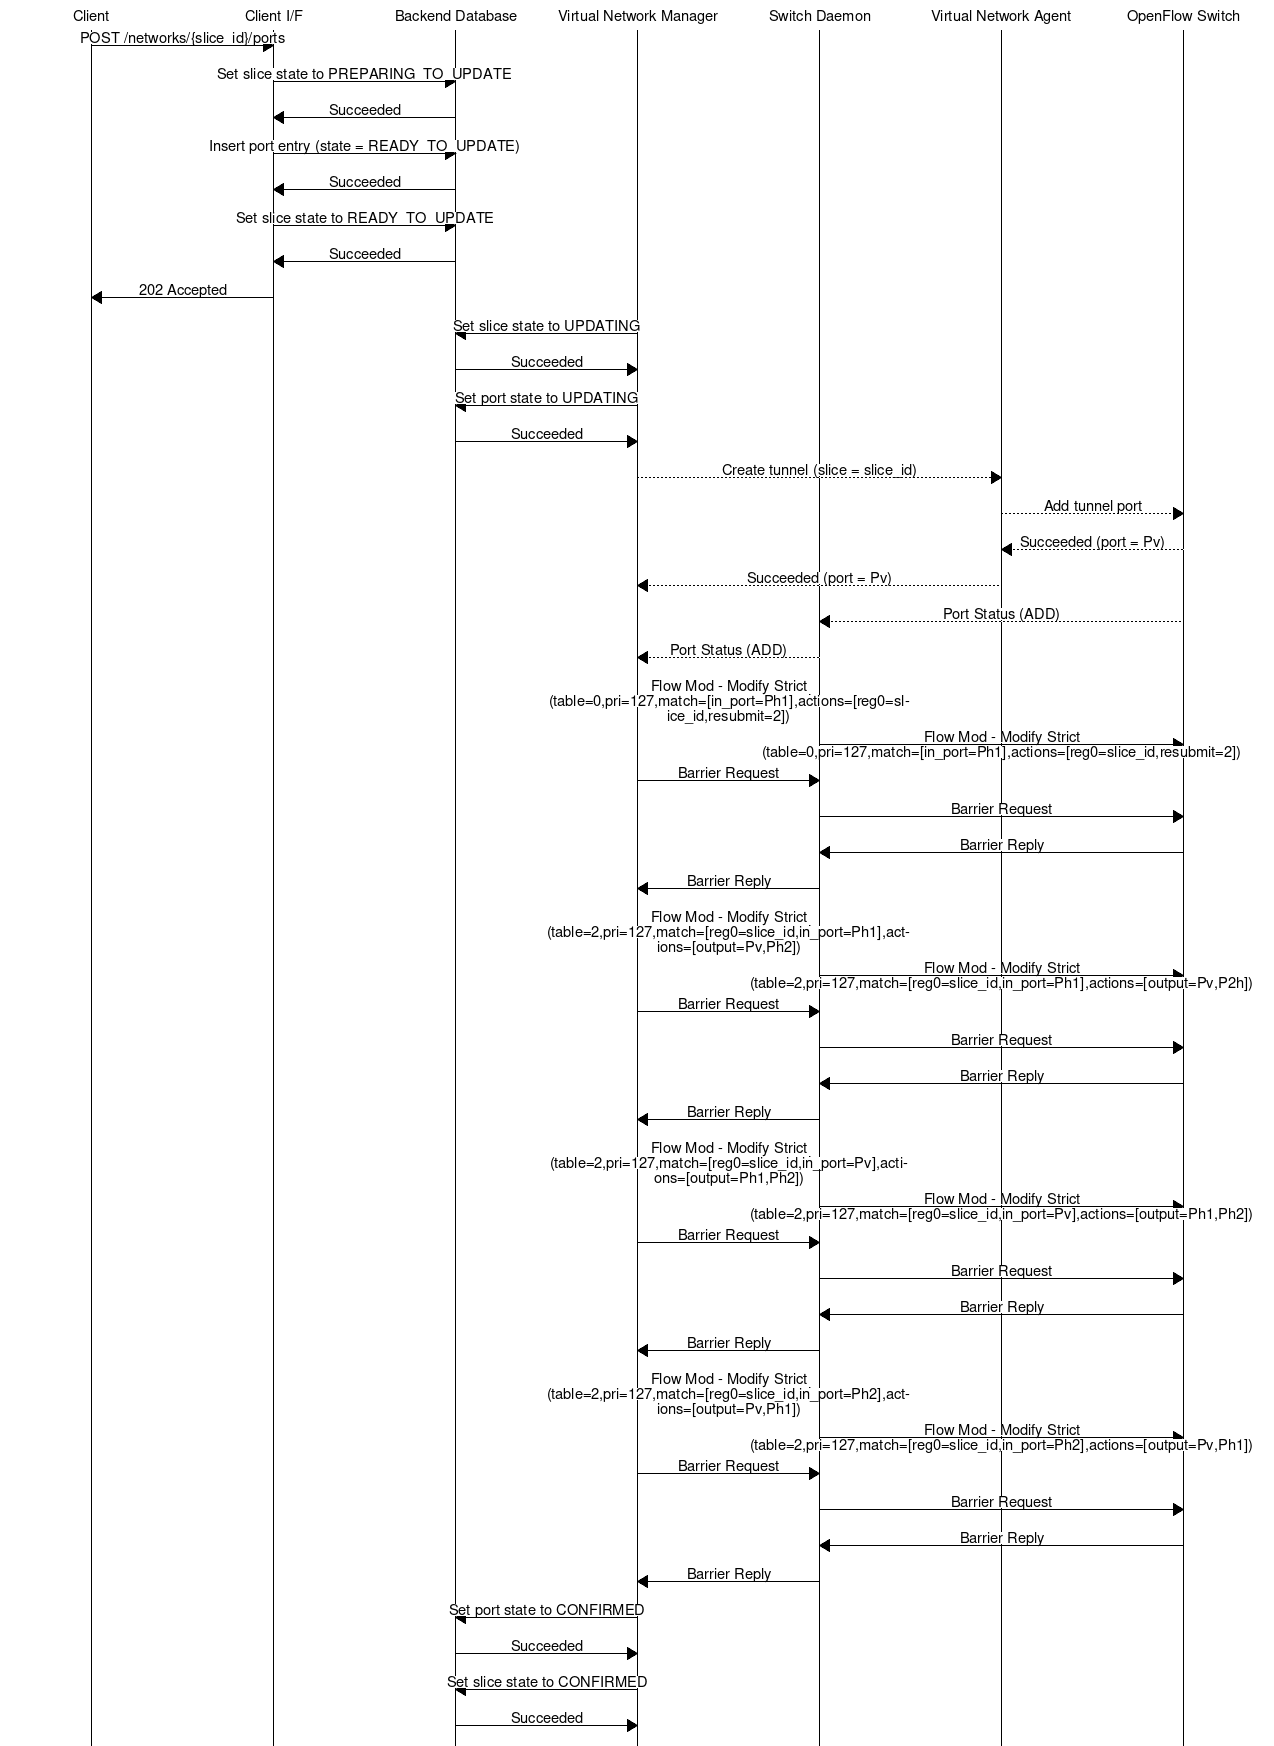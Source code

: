 /*
 * Message sequence diagram for adding a port to a virtual network slice
 *
 * Author: Yasunobu Chiba
 *
 * Copyright (C) 2012 NEC Corporation
 * NEC Confidential
 */

msc {
  width = "1280", wordwraparcs = "true";

  C [ label = "Client" ],
  CIF [ label = "Client I/F" ],
  DB [ label = "Backend Database" ],
  VNM [ label = "Virtual Network Manager" ],
  SD [ label = "Switch Daemon" ],
  VNA [ label = "Virtual Network Agent" ],
  SW [ label = "OpenFlow Switch" ];

  C => CIF [ label = "POST /networks/{slice_id}/ports" ];
  CIF => DB [ label = "Set slice state to PREPARING_TO_UPDATE" ];
  DB => CIF [ label = "Succeeded" ];
  CIF => DB [ label = "Insert port entry (state = READY_TO_UPDATE)" ];
  DB => CIF [ label = "Succeeded" ];
  CIF => DB [ label = "Set slice state to READY_TO_UPDATE" ];
  DB => CIF [ label = "Succeeded" ];
  CIF => C [ label = "202 Accepted" ];

  VNM => DB [ label = "Set slice state to UPDATING" ];
  DB => VNM [ label = "Succeeded" ];
  VNM => DB [ label = "Set port state to UPDATING" ];
  DB => VNM [ label = "Succeeded" ];

  VNM >> VNA [ label = "Create tunnel (slice = slice_id)" ];
  VNA >> SW [ label = "Add tunnel port" ];
  SW >> VNA [ label = "Succeeded (port = Pv)" ];
  VNA >> VNM [ label = "Succeeded (port = Pv)" ];
  SW >> SD [ label = "Port Status (ADD)" ];
  SD >> VNM [ label = "Port Status (ADD)" ];

  VNM => SD [ label = "Flow Mod - Modify Strict (table=0,pri=127,match=[in_port=Ph1],actions=[reg0=slice_id,resubmit=2])" ];
  SD => SW [ label = "Flow Mod - Modify Strict (table=0,pri=127,match=[in_port=Ph1],actions=[reg0=slice_id,resubmit=2])" ];
  VNM => SD [ label = "Barrier Request" ];
  SD => SW [ label = "Barrier Request" ];
  SW => SD [ label = "Barrier Reply" ];
  SD => VNM [ label = "Barrier Reply" ];

  VNM => SD [ label = "Flow Mod - Modify Strict (table=2,pri=127,match=[reg0=slice_id,in_port=Ph1],actions=[output=Pv,Ph2])" ];
  SD => SW [ label = "Flow Mod - Modify Strict (table=2,pri=127,match=[reg0=slice_id,in_port=Ph1],actions=[output=Pv,P2h])" ];
  VNM => SD [ label = "Barrier Request" ];
  SD => SW [ label = "Barrier Request" ];
  SW => SD [ label = "Barrier Reply" ];
  SD => VNM [ label = "Barrier Reply" ];
  VNM => SD [ label = "Flow Mod - Modify Strict (table=2,pri=127,match=[reg0=slice_id,in_port=Pv],actions=[output=Ph1,Ph2])" ];
  SD => SW [ label = "Flow Mod - Modify Strict (table=2,pri=127,match=[reg0=slice_id,in_port=Pv],actions=[output=Ph1,Ph2])" ];
  VNM => SD [ label = "Barrier Request" ];
  SD => SW [ label = "Barrier Request" ];
  SW => SD [ label = "Barrier Reply" ];
  SD => VNM [ label = "Barrier Reply" ];
  VNM => SD [ label = "Flow Mod - Modify Strict (table=2,pri=127,match=[reg0=slice_id,in_port=Ph2],actions=[output=Pv,Ph1])" ];
  SD => SW [ label = "Flow Mod - Modify Strict (table=2,pri=127,match=[reg0=slice_id,in_port=Ph2],actions=[output=Pv,Ph1])" ];
  VNM => SD [ label = "Barrier Request" ];
  SD => SW [ label = "Barrier Request" ];
  SW => SD [ label = "Barrier Reply" ];
  SD => VNM [ label = "Barrier Reply" ];

  VNM => DB [ label = "Set port state to CONFIRMED" ];
  DB => VNM [ label = "Succeeded" ];
  VNM => DB [ label = "Set slice state to CONFIRMED" ];
  DB => VNM [ label = "Succeeded" ];
}